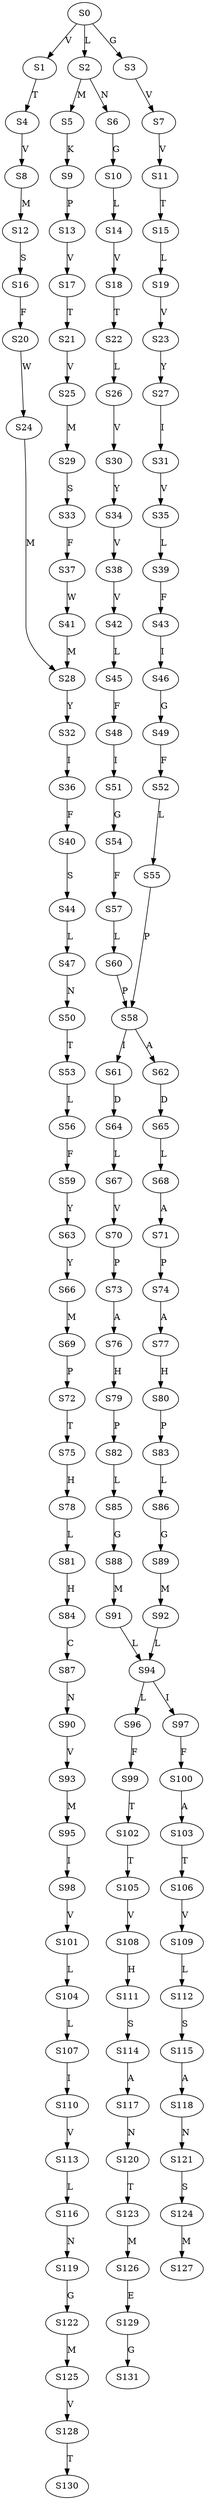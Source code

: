 strict digraph  {
	S0 -> S1 [ label = V ];
	S0 -> S2 [ label = L ];
	S0 -> S3 [ label = G ];
	S1 -> S4 [ label = T ];
	S2 -> S5 [ label = M ];
	S2 -> S6 [ label = N ];
	S3 -> S7 [ label = V ];
	S4 -> S8 [ label = V ];
	S5 -> S9 [ label = K ];
	S6 -> S10 [ label = G ];
	S7 -> S11 [ label = V ];
	S8 -> S12 [ label = M ];
	S9 -> S13 [ label = P ];
	S10 -> S14 [ label = L ];
	S11 -> S15 [ label = T ];
	S12 -> S16 [ label = S ];
	S13 -> S17 [ label = V ];
	S14 -> S18 [ label = V ];
	S15 -> S19 [ label = L ];
	S16 -> S20 [ label = F ];
	S17 -> S21 [ label = T ];
	S18 -> S22 [ label = T ];
	S19 -> S23 [ label = V ];
	S20 -> S24 [ label = W ];
	S21 -> S25 [ label = V ];
	S22 -> S26 [ label = L ];
	S23 -> S27 [ label = Y ];
	S24 -> S28 [ label = M ];
	S25 -> S29 [ label = M ];
	S26 -> S30 [ label = V ];
	S27 -> S31 [ label = I ];
	S28 -> S32 [ label = Y ];
	S29 -> S33 [ label = S ];
	S30 -> S34 [ label = Y ];
	S31 -> S35 [ label = V ];
	S32 -> S36 [ label = I ];
	S33 -> S37 [ label = F ];
	S34 -> S38 [ label = V ];
	S35 -> S39 [ label = L ];
	S36 -> S40 [ label = F ];
	S37 -> S41 [ label = W ];
	S38 -> S42 [ label = V ];
	S39 -> S43 [ label = F ];
	S40 -> S44 [ label = S ];
	S41 -> S28 [ label = M ];
	S42 -> S45 [ label = L ];
	S43 -> S46 [ label = I ];
	S44 -> S47 [ label = L ];
	S45 -> S48 [ label = F ];
	S46 -> S49 [ label = G ];
	S47 -> S50 [ label = N ];
	S48 -> S51 [ label = I ];
	S49 -> S52 [ label = F ];
	S50 -> S53 [ label = T ];
	S51 -> S54 [ label = G ];
	S52 -> S55 [ label = L ];
	S53 -> S56 [ label = L ];
	S54 -> S57 [ label = F ];
	S55 -> S58 [ label = P ];
	S56 -> S59 [ label = F ];
	S57 -> S60 [ label = L ];
	S58 -> S61 [ label = I ];
	S58 -> S62 [ label = A ];
	S59 -> S63 [ label = Y ];
	S60 -> S58 [ label = P ];
	S61 -> S64 [ label = D ];
	S62 -> S65 [ label = D ];
	S63 -> S66 [ label = Y ];
	S64 -> S67 [ label = L ];
	S65 -> S68 [ label = L ];
	S66 -> S69 [ label = M ];
	S67 -> S70 [ label = V ];
	S68 -> S71 [ label = A ];
	S69 -> S72 [ label = P ];
	S70 -> S73 [ label = P ];
	S71 -> S74 [ label = P ];
	S72 -> S75 [ label = T ];
	S73 -> S76 [ label = A ];
	S74 -> S77 [ label = A ];
	S75 -> S78 [ label = H ];
	S76 -> S79 [ label = H ];
	S77 -> S80 [ label = H ];
	S78 -> S81 [ label = L ];
	S79 -> S82 [ label = P ];
	S80 -> S83 [ label = P ];
	S81 -> S84 [ label = H ];
	S82 -> S85 [ label = L ];
	S83 -> S86 [ label = L ];
	S84 -> S87 [ label = C ];
	S85 -> S88 [ label = G ];
	S86 -> S89 [ label = G ];
	S87 -> S90 [ label = N ];
	S88 -> S91 [ label = M ];
	S89 -> S92 [ label = M ];
	S90 -> S93 [ label = V ];
	S91 -> S94 [ label = L ];
	S92 -> S94 [ label = L ];
	S93 -> S95 [ label = M ];
	S94 -> S96 [ label = L ];
	S94 -> S97 [ label = I ];
	S95 -> S98 [ label = I ];
	S96 -> S99 [ label = F ];
	S97 -> S100 [ label = F ];
	S98 -> S101 [ label = V ];
	S99 -> S102 [ label = T ];
	S100 -> S103 [ label = A ];
	S101 -> S104 [ label = L ];
	S102 -> S105 [ label = T ];
	S103 -> S106 [ label = T ];
	S104 -> S107 [ label = L ];
	S105 -> S108 [ label = V ];
	S106 -> S109 [ label = V ];
	S107 -> S110 [ label = I ];
	S108 -> S111 [ label = H ];
	S109 -> S112 [ label = L ];
	S110 -> S113 [ label = V ];
	S111 -> S114 [ label = S ];
	S112 -> S115 [ label = S ];
	S113 -> S116 [ label = L ];
	S114 -> S117 [ label = A ];
	S115 -> S118 [ label = A ];
	S116 -> S119 [ label = N ];
	S117 -> S120 [ label = N ];
	S118 -> S121 [ label = N ];
	S119 -> S122 [ label = G ];
	S120 -> S123 [ label = T ];
	S121 -> S124 [ label = S ];
	S122 -> S125 [ label = M ];
	S123 -> S126 [ label = M ];
	S124 -> S127 [ label = M ];
	S125 -> S128 [ label = V ];
	S126 -> S129 [ label = E ];
	S128 -> S130 [ label = T ];
	S129 -> S131 [ label = G ];
}
